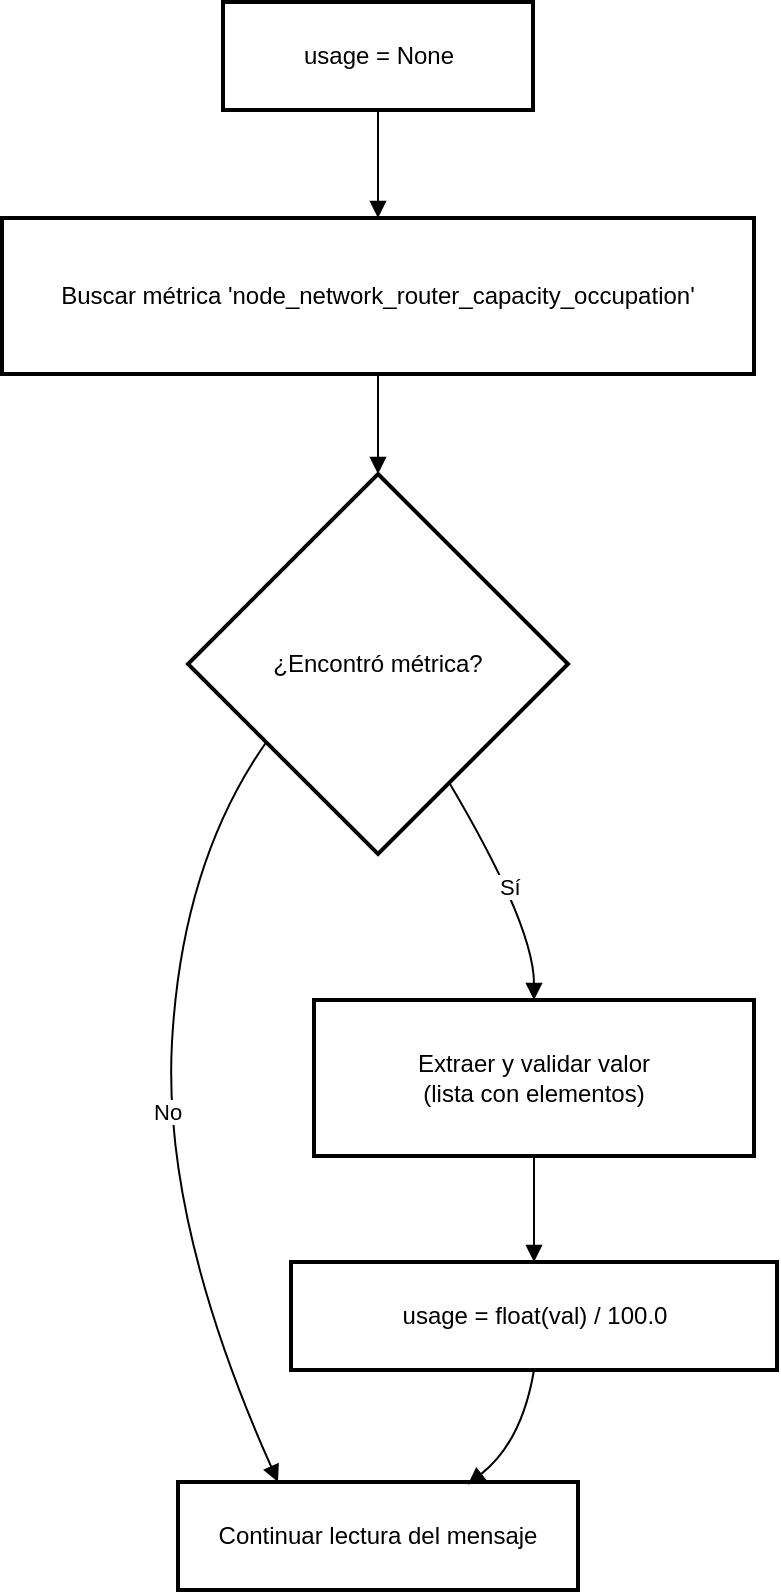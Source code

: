 <mxfile version="27.1.5">
  <diagram name="Página-1" id="GFGIIy3kMFirvwIQiMGO">
    <mxGraphModel grid="1" page="1" gridSize="10" guides="1" tooltips="1" connect="1" arrows="1" fold="1" pageScale="1" pageWidth="827" pageHeight="1169" math="0" shadow="0">
      <root>
        <mxCell id="0" />
        <mxCell id="1" parent="0" />
        <mxCell id="PuW9h7Kj89ZufICAIegY-1" value="Buscar métrica &#39;node_network_router_capacity_occupation&#39;" style="whiteSpace=wrap;strokeWidth=2;" vertex="1" parent="1">
          <mxGeometry x="200" y="128" width="376" height="78" as="geometry" />
        </mxCell>
        <mxCell id="PuW9h7Kj89ZufICAIegY-2" value="¿Encontró métrica?" style="rhombus;strokeWidth=2;whiteSpace=wrap;" vertex="1" parent="1">
          <mxGeometry x="293" y="256" width="190" height="190" as="geometry" />
        </mxCell>
        <mxCell id="PuW9h7Kj89ZufICAIegY-3" value="Continuar lectura del mensaje" style="whiteSpace=wrap;strokeWidth=2;" vertex="1" parent="1">
          <mxGeometry x="288" y="760" width="200" height="54" as="geometry" />
        </mxCell>
        <mxCell id="PuW9h7Kj89ZufICAIegY-4" value="Extraer y validar valor&#xa;    (lista con elementos)" style="whiteSpace=wrap;strokeWidth=2;" vertex="1" parent="1">
          <mxGeometry x="356" y="519" width="220" height="78" as="geometry" />
        </mxCell>
        <mxCell id="PuW9h7Kj89ZufICAIegY-6" value="usage = float(val) / 100.0" style="whiteSpace=wrap;strokeWidth=2;" vertex="1" parent="1">
          <mxGeometry x="344.5" y="650" width="243" height="54" as="geometry" />
        </mxCell>
        <mxCell id="PuW9h7Kj89ZufICAIegY-7" value="" style="curved=1;startArrow=none;endArrow=block;exitX=0.5;exitY=1.01;entryX=0.5;entryY=0;rounded=0;" edge="1" parent="1" source="PuW9h7Kj89ZufICAIegY-1" target="PuW9h7Kj89ZufICAIegY-2">
          <mxGeometry relative="1" as="geometry">
            <Array as="points" />
          </mxGeometry>
        </mxCell>
        <mxCell id="PuW9h7Kj89ZufICAIegY-8" value="No" style="curved=1;startArrow=none;endArrow=block;exitX=0;exitY=0.85;entryX=0.25;entryY=0;rounded=0;entryDx=0;entryDy=0;" edge="1" parent="1" source="PuW9h7Kj89ZufICAIegY-2" target="PuW9h7Kj89ZufICAIegY-3">
          <mxGeometry relative="1" as="geometry">
            <Array as="points">
              <mxPoint x="290" y="450" />
              <mxPoint x="280" y="630" />
            </Array>
          </mxGeometry>
        </mxCell>
        <mxCell id="PuW9h7Kj89ZufICAIegY-9" value="Sí" style="curved=1;startArrow=none;endArrow=block;exitX=0.8;exitY=1;entryX=0.5;entryY=0;rounded=0;" edge="1" parent="1" source="PuW9h7Kj89ZufICAIegY-2" target="PuW9h7Kj89ZufICAIegY-4">
          <mxGeometry relative="1" as="geometry">
            <Array as="points">
              <mxPoint x="466" y="482" />
            </Array>
          </mxGeometry>
        </mxCell>
        <mxCell id="PuW9h7Kj89ZufICAIegY-10" value="" style="curved=1;startArrow=none;endArrow=block;exitX=0.5;exitY=1;entryX=0.5;entryY=0;rounded=0;entryDx=0;entryDy=0;" edge="1" parent="1" source="PuW9h7Kj89ZufICAIegY-4" target="PuW9h7Kj89ZufICAIegY-6">
          <mxGeometry relative="1" as="geometry">
            <Array as="points" />
            <mxPoint x="466.5" y="647" as="targetPoint" />
          </mxGeometry>
        </mxCell>
        <mxCell id="PuW9h7Kj89ZufICAIegY-12" value="" style="curved=1;startArrow=none;endArrow=block;exitX=0.5;exitY=1;entryX=0.725;entryY=0.022;rounded=0;exitDx=0;exitDy=0;entryDx=0;entryDy=0;entryPerimeter=0;" edge="1" parent="1" source="PuW9h7Kj89ZufICAIegY-6" target="PuW9h7Kj89ZufICAIegY-3">
          <mxGeometry relative="1" as="geometry">
            <Array as="points">
              <mxPoint x="460" y="740" />
            </Array>
          </mxGeometry>
        </mxCell>
        <mxCell id="PuW9h7Kj89ZufICAIegY-14" value="usage = None" style="whiteSpace=wrap;strokeWidth=2;" vertex="1" parent="1">
          <mxGeometry x="310.5" y="20" width="155" height="54" as="geometry" />
        </mxCell>
        <mxCell id="PuW9h7Kj89ZufICAIegY-15" value="" style="curved=1;startArrow=none;endArrow=block;exitX=0.5;exitY=1;entryX=0.5;entryY=0;rounded=0;exitDx=0;exitDy=0;entryDx=0;entryDy=0;" edge="1" parent="1" source="PuW9h7Kj89ZufICAIegY-14" target="PuW9h7Kj89ZufICAIegY-1">
          <mxGeometry relative="1" as="geometry">
            <Array as="points" />
            <mxPoint x="387.81" y="78" as="sourcePoint" />
            <mxPoint x="387.81" y="128" as="targetPoint" />
          </mxGeometry>
        </mxCell>
      </root>
    </mxGraphModel>
  </diagram>
</mxfile>

